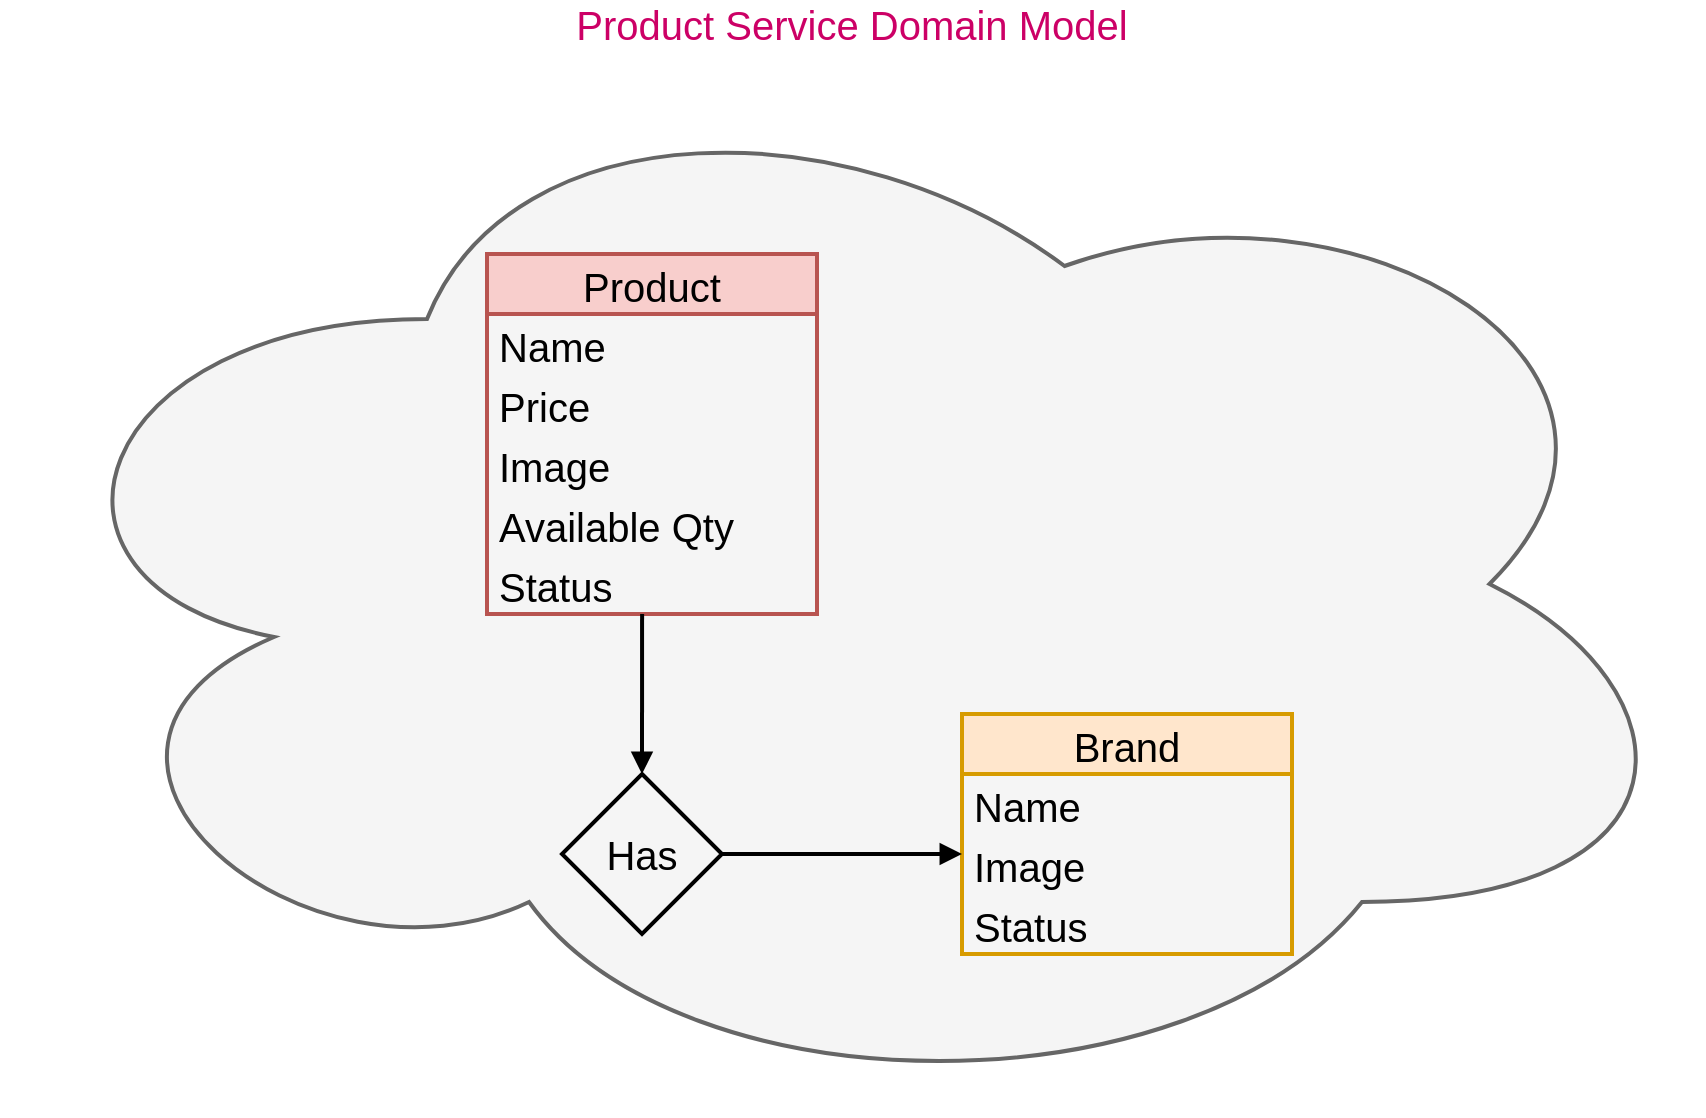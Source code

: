 <mxfile>
    <diagram id="R2lEEEUBdFMjLlhIrx00" name="Page-1">
        <mxGraphModel dx="614" dy="558" grid="1" gridSize="10" guides="1" tooltips="1" connect="1" arrows="1" fold="1" page="1" pageScale="1" pageWidth="850" pageHeight="1100" math="0" shadow="0" extFonts="Permanent Marker^https://fonts.googleapis.com/css?family=Permanent+Marker">
            <root>
                <mxCell id="0"/>
                <mxCell id="1" parent="0"/>
                <mxCell id="87" value="Product Service Domain Model" style="ellipse;shape=cloud;whiteSpace=wrap;html=1;fillColor=#f5f5f5;fontColor=#CC0066;strokeColor=#666666;strokeWidth=2;labelPosition=center;verticalLabelPosition=top;align=center;verticalAlign=bottom;fontSize=20;" parent="1" vertex="1">
                    <mxGeometry x="280" y="60" width="850" height="530" as="geometry"/>
                </mxCell>
                <mxCell id="88" value="Product" style="swimlane;fontStyle=0;childLayout=stackLayout;horizontal=1;startSize=30;horizontalStack=0;resizeParent=1;resizeParentMax=0;resizeLast=0;collapsible=1;marginBottom=0;fillColor=#f8cecc;strokeColor=#b85450;fontSize=20;strokeWidth=2;" parent="1" vertex="1">
                    <mxGeometry x="522.5" y="160" width="165" height="180" as="geometry"/>
                </mxCell>
                <mxCell id="89" value="Name" style="text;strokeColor=none;fillColor=none;align=left;verticalAlign=middle;spacingLeft=4;spacingRight=4;overflow=hidden;points=[[0,0.5],[1,0.5]];portConstraint=eastwest;rotatable=0;fontSize=20;strokeWidth=2;" parent="88" vertex="1">
                    <mxGeometry y="30" width="165" height="30" as="geometry"/>
                </mxCell>
                <mxCell id="90" value="Price" style="text;strokeColor=none;fillColor=none;align=left;verticalAlign=middle;spacingLeft=4;spacingRight=4;overflow=hidden;points=[[0,0.5],[1,0.5]];portConstraint=eastwest;rotatable=0;fontSize=20;strokeWidth=2;" parent="88" vertex="1">
                    <mxGeometry y="60" width="165" height="30" as="geometry"/>
                </mxCell>
                <mxCell id="91" value="Image" style="text;strokeColor=none;fillColor=none;align=left;verticalAlign=middle;spacingLeft=4;spacingRight=4;overflow=hidden;points=[[0,0.5],[1,0.5]];portConstraint=eastwest;rotatable=0;fontSize=20;strokeWidth=2;" parent="88" vertex="1">
                    <mxGeometry y="90" width="165" height="30" as="geometry"/>
                </mxCell>
                <mxCell id="93" value="Available Qty" style="text;strokeColor=none;fillColor=none;align=left;verticalAlign=middle;spacingLeft=4;spacingRight=4;overflow=hidden;points=[[0,0.5],[1,0.5]];portConstraint=eastwest;rotatable=0;fontSize=20;strokeWidth=2;" parent="88" vertex="1">
                    <mxGeometry y="120" width="165" height="30" as="geometry"/>
                </mxCell>
                <mxCell id="100" value="Status" style="text;strokeColor=none;fillColor=none;align=left;verticalAlign=middle;spacingLeft=4;spacingRight=4;overflow=hidden;points=[[0,0.5],[1,0.5]];portConstraint=eastwest;rotatable=0;fontSize=20;strokeWidth=2;" parent="88" vertex="1">
                    <mxGeometry y="150" width="165" height="30" as="geometry"/>
                </mxCell>
                <mxCell id="94" value="Brand" style="swimlane;fontStyle=0;childLayout=stackLayout;horizontal=1;startSize=30;horizontalStack=0;resizeParent=1;resizeParentMax=0;resizeLast=0;collapsible=1;marginBottom=0;fillColor=#ffe6cc;strokeColor=#d79b00;fontSize=20;strokeWidth=2;" parent="1" vertex="1">
                    <mxGeometry x="760" y="390" width="165" height="120" as="geometry"/>
                </mxCell>
                <mxCell id="95" value="Name" style="text;strokeColor=none;fillColor=none;align=left;verticalAlign=middle;spacingLeft=4;spacingRight=4;overflow=hidden;points=[[0,0.5],[1,0.5]];portConstraint=eastwest;rotatable=0;fontSize=20;strokeWidth=2;" parent="94" vertex="1">
                    <mxGeometry y="30" width="165" height="30" as="geometry"/>
                </mxCell>
                <mxCell id="99" value="Image" style="text;strokeColor=none;fillColor=none;align=left;verticalAlign=middle;spacingLeft=4;spacingRight=4;overflow=hidden;points=[[0,0.5],[1,0.5]];portConstraint=eastwest;rotatable=0;fontSize=20;strokeWidth=2;" parent="94" vertex="1">
                    <mxGeometry y="60" width="165" height="30" as="geometry"/>
                </mxCell>
                <mxCell id="101" value="Status" style="text;strokeColor=none;fillColor=none;align=left;verticalAlign=middle;spacingLeft=4;spacingRight=4;overflow=hidden;points=[[0,0.5],[1,0.5]];portConstraint=eastwest;rotatable=0;fontSize=20;strokeWidth=2;" parent="94" vertex="1">
                    <mxGeometry y="90" width="165" height="30" as="geometry"/>
                </mxCell>
                <mxCell id="102" value="Has" style="rhombus;whiteSpace=wrap;html=1;fontSize=20;fillColor=none;strokeWidth=2;" parent="1" vertex="1">
                    <mxGeometry x="560" y="420" width="80" height="80" as="geometry"/>
                </mxCell>
                <mxCell id="109" style="edgeStyle=none;html=1;exitX=0.47;exitY=1;exitDx=0;exitDy=0;entryX=0.5;entryY=0;entryDx=0;entryDy=0;fontSize=20;exitPerimeter=0;endArrow=block;endFill=1;strokeWidth=2;" parent="1" source="100" target="102" edge="1">
                    <mxGeometry relative="1" as="geometry"/>
                </mxCell>
                <mxCell id="110" style="edgeStyle=none;html=1;exitX=1;exitY=0.5;exitDx=0;exitDy=0;fontSize=20;endArrow=block;endFill=1;strokeWidth=2;" parent="1" source="102" edge="1">
                    <mxGeometry relative="1" as="geometry">
                        <mxPoint x="610.05" y="370" as="sourcePoint"/>
                        <mxPoint x="760" y="460" as="targetPoint"/>
                    </mxGeometry>
                </mxCell>
            </root>
        </mxGraphModel>
    </diagram>
</mxfile>
